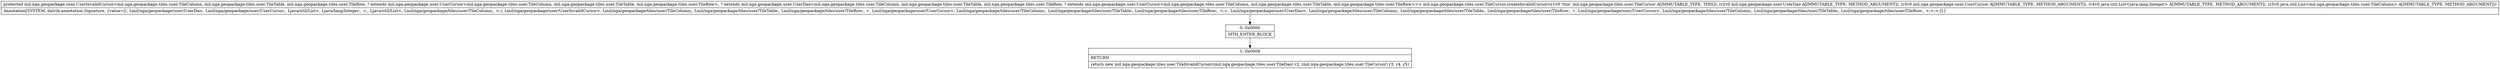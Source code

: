digraph "CFG formil.nga.geopackage.tiles.user.TileCursor.createInvalidCursor(Lmil\/nga\/geopackage\/user\/UserDao;Lmil\/nga\/geopackage\/user\/UserCursor;Ljava\/util\/List;Ljava\/util\/List;)Lmil\/nga\/geopackage\/user\/UserInvalidCursor;" {
Node_0 [shape=record,label="{0\:\ 0x0000|MTH_ENTER_BLOCK\l}"];
Node_1 [shape=record,label="{1\:\ 0x0009|RETURN\l|return new mil.nga.geopackage.tiles.user.TileInvalidCursor((mil.nga.geopackage.tiles.user.TileDao) r2, (mil.nga.geopackage.tiles.user.TileCursor) r3, r4, r5)\l}"];
MethodNode[shape=record,label="{protected mil.nga.geopackage.user.UserInvalidCursor\<mil.nga.geopackage.tiles.user.TileColumn, mil.nga.geopackage.tiles.user.TileTable, mil.nga.geopackage.tiles.user.TileRow, ? extends mil.nga.geopackage.user.UserCursor\<mil.nga.geopackage.tiles.user.TileColumn, mil.nga.geopackage.tiles.user.TileTable, mil.nga.geopackage.tiles.user.TileRow\>, ? extends mil.nga.geopackage.user.UserDao\<mil.nga.geopackage.tiles.user.TileColumn, mil.nga.geopackage.tiles.user.TileTable, mil.nga.geopackage.tiles.user.TileRow, ? extends mil.nga.geopackage.user.UserCursor\<mil.nga.geopackage.tiles.user.TileColumn, mil.nga.geopackage.tiles.user.TileTable, mil.nga.geopackage.tiles.user.TileRow\>\>\> mil.nga.geopackage.tiles.user.TileCursor.createInvalidCursor((r1v0 'this' mil.nga.geopackage.tiles.user.TileCursor A[IMMUTABLE_TYPE, THIS]), (r2v0 mil.nga.geopackage.user.UserDao A[IMMUTABLE_TYPE, METHOD_ARGUMENT]), (r3v0 mil.nga.geopackage.user.UserCursor A[IMMUTABLE_TYPE, METHOD_ARGUMENT]), (r4v0 java.util.List\<java.lang.Integer\> A[IMMUTABLE_TYPE, METHOD_ARGUMENT]), (r5v0 java.util.List\<mil.nga.geopackage.tiles.user.TileColumn\> A[IMMUTABLE_TYPE, METHOD_ARGUMENT]))  | Annotation[SYSTEM, dalvik.annotation.Signature, \{value=[(, Lmil\/nga\/geopackage\/user\/UserDao;, Lmil\/nga\/geopackage\/user\/UserCursor;, Ljava\/util\/List\<, Ljava\/lang\/Integer;, \>;, Ljava\/util\/List\<, Lmil\/nga\/geopackage\/tiles\/user\/TileColumn;, \>;), Lmil\/nga\/geopackage\/user\/UserInvalidCursor\<, Lmil\/nga\/geopackage\/tiles\/user\/TileColumn;, Lmil\/nga\/geopackage\/tiles\/user\/TileTable;, Lmil\/nga\/geopackage\/tiles\/user\/TileRow;, +, Lmil\/nga\/geopackage\/user\/UserCursor\<, Lmil\/nga\/geopackage\/tiles\/user\/TileColumn;, Lmil\/nga\/geopackage\/tiles\/user\/TileTable;, Lmil\/nga\/geopackage\/tiles\/user\/TileRow;, \>;+, Lmil\/nga\/geopackage\/user\/UserDao\<, Lmil\/nga\/geopackage\/tiles\/user\/TileColumn;, Lmil\/nga\/geopackage\/tiles\/user\/TileTable;, Lmil\/nga\/geopackage\/tiles\/user\/TileRow;, +, Lmil\/nga\/geopackage\/user\/UserCursor\<, Lmil\/nga\/geopackage\/tiles\/user\/TileColumn;, Lmil\/nga\/geopackage\/tiles\/user\/TileTable;, Lmil\/nga\/geopackage\/tiles\/user\/TileRow;, \>;\>;\>;]\}]\l}"];
MethodNode -> Node_0;
Node_0 -> Node_1;
}

